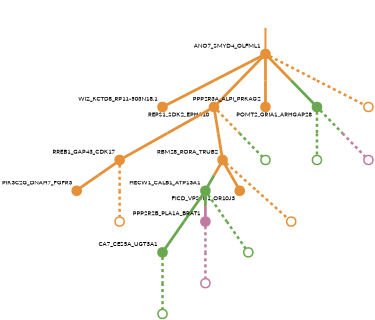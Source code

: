 strict digraph  {
graph[splines=false]; nodesep=0.7; rankdir=TB; ranksep=0.6; forcelabels=true; dpi=600; size=2.5;
0 [color="#e69138ff", fillcolor="#e69138ff", fixedsize=true, fontname=Lato, fontsize="12pt", height="0.25", label="", penwidth=3, shape=circle, style=filled, xlabel=ANO7_SMYD4_OLFML1];
2 [color="#e69138ff", fillcolor="#e69138ff", fixedsize=true, fontname=Lato, fontsize="12pt", height="0.25", label="", penwidth=3, shape=circle, style=filled, xlabel="WIZ_KCTD8_RP11-503N18.1"];
3 [color="#e69138ff", fillcolor="#e69138ff", fixedsize=true, fontname=Lato, fontsize="12pt", height="0.25", label="", penwidth=3, shape=circle, style=filled, xlabel=REPS1_SDK2_EPHA10];
5 [color="#e69138ff", fillcolor="#e69138ff", fixedsize=true, fontname=Lato, fontsize="12pt", height="0.25", label="", penwidth=3, shape=circle, style=filled, xlabel=PPP2R3A_ALPI_PRKAG2];
6 [color="#6aa84fff", fillcolor="#6aa84fff", fixedsize=true, fontname=Lato, fontsize="12pt", height="0.25", label="", penwidth=3, shape=circle, style=filled, xlabel=POMT2_GRIA1_ARHGAP28];
18 [color="#e69138ff", fillcolor="#e69138ff", fixedsize=true, fontname=Lato, fontsize="12pt", height="0.25", label="", penwidth=3, shape=circle, style=solid, xlabel=""];
1 [color="#e69138ff", fillcolor="#e69138ff", fixedsize=true, fontname=Lato, fontsize="12pt", height="0.25", label="", penwidth=3, shape=circle, style=filled, xlabel=RREB1_GAP43_CDK17];
9 [color="#e69138ff", fillcolor="#e69138ff", fixedsize=true, fontname=Lato, fontsize="12pt", height="0.25", label="", penwidth=3, shape=circle, style=filled, xlabel=PIK3C2G_DNAH7_FGFR3];
19 [color="#e69138ff", fillcolor="#e69138ff", fixedsize=true, fontname=Lato, fontsize="12pt", height="0.25", label="", penwidth=3, shape=circle, style=solid, xlabel=""];
4 [color="#e69138ff", fillcolor="#e69138ff", fixedsize=true, fontname=Lato, fontsize="12pt", height="0.25", label="", penwidth=3, shape=circle, style=filled, xlabel=RBM28_RORA_TRUB2];
12 [color="#6aa84fff", fillcolor="#6aa84fff", fixedsize=true, fontname=Lato, fontsize="12pt", height="0.25", label="", penwidth=3, shape=circle, style=solid, xlabel=""];
8 [color="#6aa84fff", fillcolor="#6aa84fff", fixedsize=true, fontname=Lato, fontsize="12pt", height="0.25", label="", penwidth=3, shape=circle, style=filled, xlabel=HECW1_CALB1_ATP13A1];
10 [color="#e69138ff", fillcolor="#e69138ff", fixedsize=true, fontname=Lato, fontsize="12pt", height="0.25", label="", penwidth=3, shape=circle, style=filled, xlabel=FICD_VPS9D1_OR10J3];
20 [color="#e69138ff", fillcolor="#e69138ff", fixedsize=true, fontname=Lato, fontsize="12pt", height="0.25", label="", penwidth=3, shape=circle, style=solid, xlabel=""];
13 [color="#6aa84fff", fillcolor="#6aa84fff", fixedsize=true, fontname=Lato, fontsize="12pt", height="0.25", label="", penwidth=3, shape=circle, style=solid, xlabel=""];
16 [color="#c27ba0ff", fillcolor="#c27ba0ff", fixedsize=true, fontname=Lato, fontsize="12pt", height="0.25", label="", penwidth=3, shape=circle, style=solid, xlabel=""];
7 [color="#6aa84fff", fillcolor="#6aa84fff", fixedsize=true, fontname=Lato, fontsize="12pt", height="0.25", label="", penwidth=3, shape=circle, style=filled, xlabel=CA7_CES5A_UGT3A1];
14 [color="#6aa84fff", fillcolor="#6aa84fff", fixedsize=true, fontname=Lato, fontsize="12pt", height="0.25", label="", penwidth=3, shape=circle, style=solid, xlabel=""];
11 [color="#c27ba0ff", fillcolor="#c27ba0ff", fixedsize=true, fontname=Lato, fontsize="12pt", height="0.25", label="", penwidth=3, shape=circle, style=filled, xlabel=PPP2R2B_PLA1A_BRAT1];
15 [color="#6aa84fff", fillcolor="#6aa84fff", fixedsize=true, fontname=Lato, fontsize="12pt", height="0.25", label="", penwidth=3, shape=circle, style=solid, xlabel=""];
17 [color="#c27ba0ff", fillcolor="#c27ba0ff", fixedsize=true, fontname=Lato, fontsize="12pt", height="0.25", label="", penwidth=3, shape=circle, style=solid, xlabel=""];
normal [label="", penwidth=3, style=invis, xlabel=ANO7_SMYD4_OLFML1];
0 -> 2  [arrowsize=0, color="#e69138ff;0.5:#e69138ff", minlen="2.0", penwidth="5.5", style=solid];
0 -> 3  [arrowsize=0, color="#e69138ff;0.5:#e69138ff", minlen="2.0", penwidth="5.5", style=solid];
0 -> 5  [arrowsize=0, color="#e69138ff;0.5:#e69138ff", minlen="2.0", penwidth="5.5", style=solid];
0 -> 6  [arrowsize=0, color="#e69138ff;0.5:#6aa84fff", minlen="2.0", penwidth="5.5", style=solid];
0 -> 18  [arrowsize=0, color="#e69138ff;0.5:#e69138ff", minlen="2.0", penwidth=5, style=dashed];
3 -> 1  [arrowsize=0, color="#e69138ff;0.5:#e69138ff", minlen="2.0", penwidth="5.5", style=solid];
3 -> 4  [arrowsize=0, color="#e69138ff;0.5:#e69138ff", minlen="2.0", penwidth="5.5", style=solid];
3 -> 12  [arrowsize=0, color="#e69138ff;0.5:#6aa84fff", minlen="2.0", penwidth=5, style=dashed];
6 -> 13  [arrowsize=0, color="#6aa84fff;0.5:#6aa84fff", minlen="2.0", penwidth=5, style=dashed];
6 -> 16  [arrowsize=0, color="#6aa84fff;0.5:#c27ba0ff", minlen="2.0", penwidth=5, style=dashed];
1 -> 9  [arrowsize=0, color="#e69138ff;0.5:#e69138ff", minlen="1.399999976158142", penwidth="5.5", style=solid];
1 -> 19  [arrowsize=0, color="#e69138ff;0.5:#e69138ff", minlen="2.0", penwidth=5, style=dashed];
4 -> 8  [arrowsize=0, color="#e69138ff;0.5:#6aa84fff", minlen="1.399999976158142", penwidth="5.5", style=solid];
4 -> 10  [arrowsize=0, color="#e69138ff;0.5:#e69138ff", minlen="1.1999999284744263", penwidth="5.5", style=solid];
4 -> 20  [arrowsize=0, color="#e69138ff;0.5:#e69138ff", minlen="2.0", penwidth=5, style=dashed];
8 -> 7  [arrowsize=0, color="#6aa84fff;0.5:#6aa84fff", minlen="2.0", penwidth="5.5", style=solid];
8 -> 11  [arrowsize=0, color="#6aa84fff;0.5:#c27ba0ff", minlen="1.0", penwidth="5.5", style=solid];
8 -> 15  [arrowsize=0, color="#6aa84fff;0.5:#6aa84fff", minlen="2.0", penwidth=5, style=dashed];
7 -> 14  [arrowsize=0, color="#6aa84fff;0.5:#6aa84fff", minlen="2.0", penwidth=5, style=dashed];
11 -> 17  [arrowsize=0, color="#c27ba0ff;0.5:#c27ba0ff", minlen="2.0", penwidth=5, style=dashed];
normal -> 0  [arrowsize=0, color="#e69138ff", label="", penwidth=4, style=solid];
}
